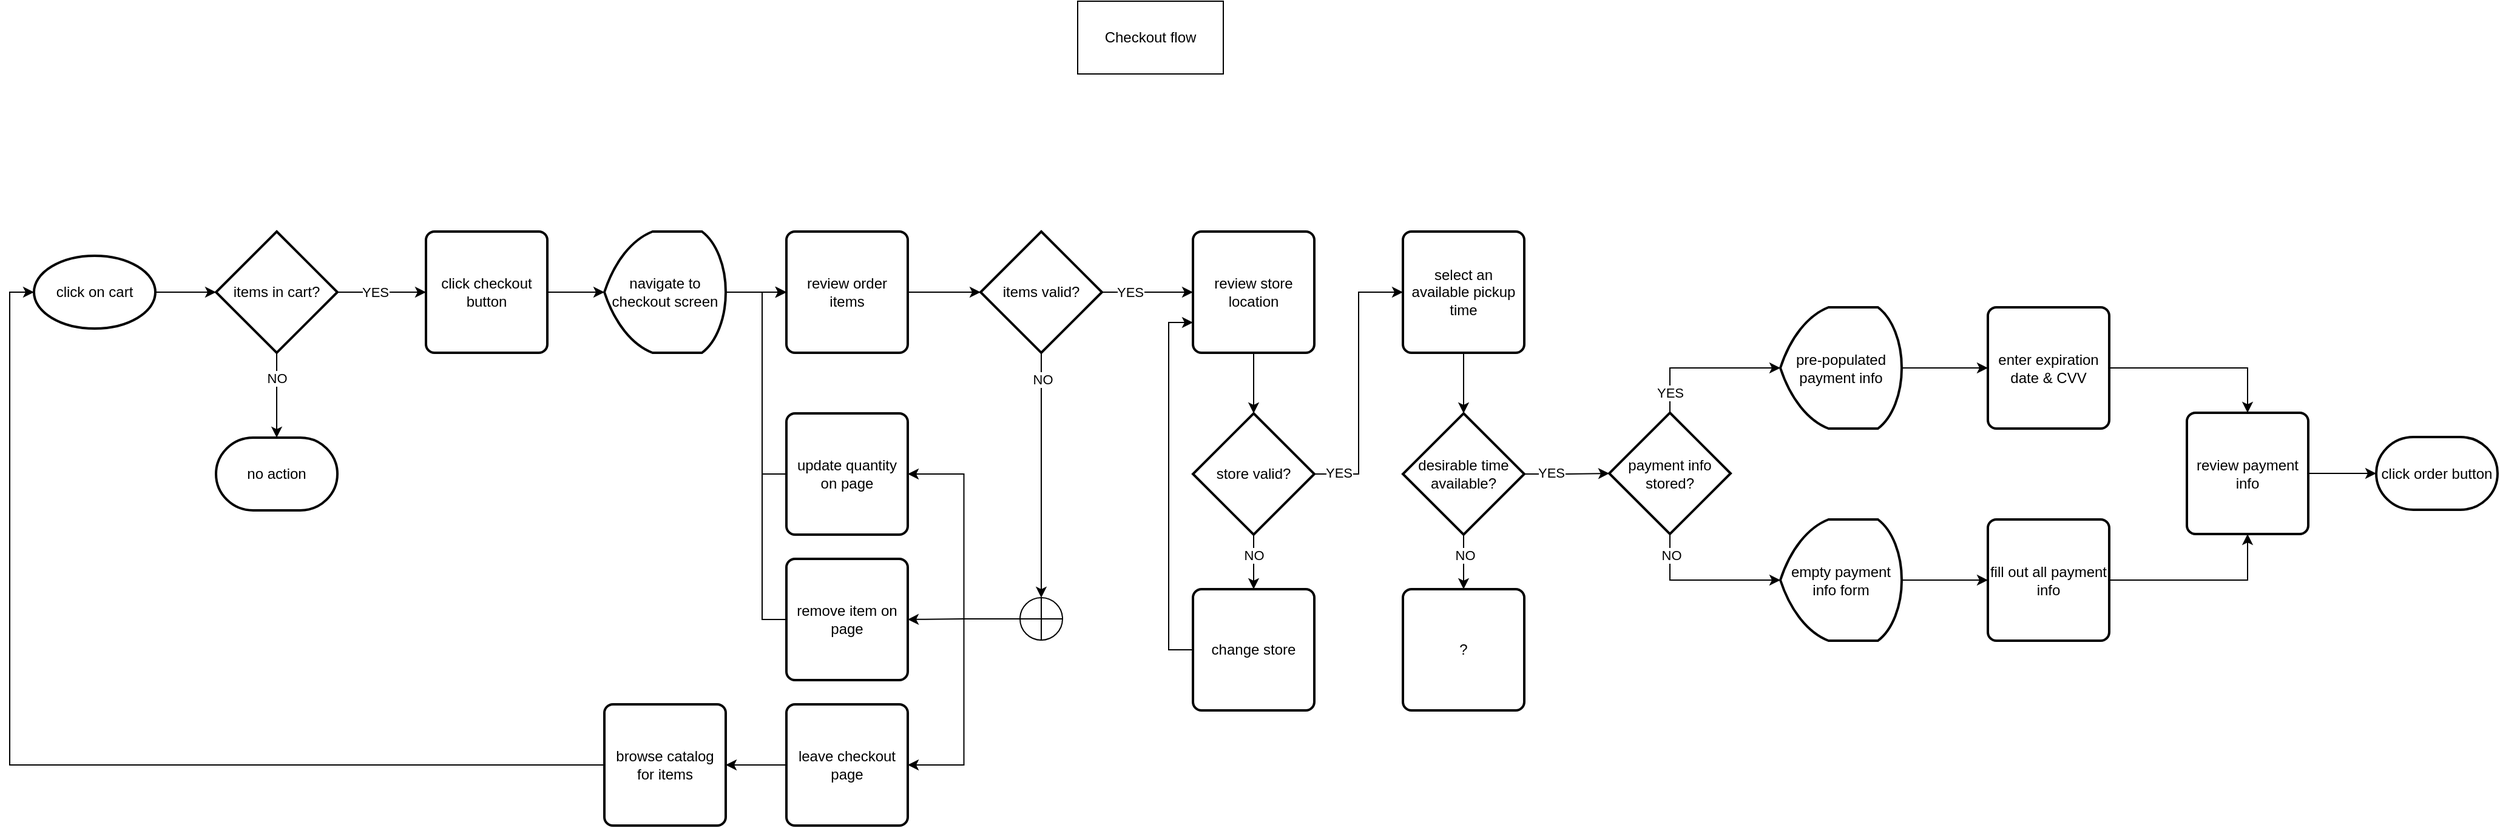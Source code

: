 <mxfile version="28.0.6" pages="2">
  <diagram name="checkout journey" id="23xNrlUQlM-qZtU020cy">
    <mxGraphModel dx="1685" dy="934" grid="1" gridSize="10" guides="1" tooltips="1" connect="1" arrows="1" fold="1" page="1" pageScale="1" pageWidth="850" pageHeight="1100" math="0" shadow="0">
      <root>
        <mxCell id="0" />
        <mxCell id="1" parent="0" />
        <mxCell id="z3mj2rHqbAHciCy6AM1l-1" value="Checkout flow" style="rounded=0;whiteSpace=wrap;html=1;" vertex="1" parent="1">
          <mxGeometry x="940" y="40" width="120" height="60" as="geometry" />
        </mxCell>
        <mxCell id="z3mj2rHqbAHciCy6AM1l-2" value="click on cart" style="strokeWidth=2;html=1;shape=mxgraph.flowchart.start_1;whiteSpace=wrap;" vertex="1" parent="1">
          <mxGeometry x="80" y="250" width="100" height="60" as="geometry" />
        </mxCell>
        <mxCell id="z3mj2rHqbAHciCy6AM1l-3" value="items in cart?" style="strokeWidth=2;html=1;shape=mxgraph.flowchart.decision;whiteSpace=wrap;" vertex="1" parent="1">
          <mxGeometry x="230" y="230" width="100" height="100" as="geometry" />
        </mxCell>
        <mxCell id="z3mj2rHqbAHciCy6AM1l-4" style="edgeStyle=orthogonalEdgeStyle;rounded=0;orthogonalLoop=1;jettySize=auto;html=1;exitX=1;exitY=0.5;exitDx=0;exitDy=0;exitPerimeter=0;entryX=0;entryY=0.5;entryDx=0;entryDy=0;entryPerimeter=0;" edge="1" parent="1" source="z3mj2rHqbAHciCy6AM1l-2" target="z3mj2rHqbAHciCy6AM1l-3">
          <mxGeometry relative="1" as="geometry" />
        </mxCell>
        <mxCell id="z3mj2rHqbAHciCy6AM1l-6" style="edgeStyle=orthogonalEdgeStyle;rounded=0;orthogonalLoop=1;jettySize=auto;html=1;exitX=1;exitY=0.5;exitDx=0;exitDy=0;exitPerimeter=0;entryX=0;entryY=0.5;entryDx=0;entryDy=0;" edge="1" parent="1" source="z3mj2rHqbAHciCy6AM1l-3" target="z3mj2rHqbAHciCy6AM1l-7">
          <mxGeometry relative="1" as="geometry">
            <mxPoint x="400" y="280" as="targetPoint" />
          </mxGeometry>
        </mxCell>
        <mxCell id="z3mj2rHqbAHciCy6AM1l-12" value="YES" style="edgeLabel;html=1;align=center;verticalAlign=middle;resizable=0;points=[];" vertex="1" connectable="0" parent="z3mj2rHqbAHciCy6AM1l-6">
          <mxGeometry x="-0.418" y="-4" relative="1" as="geometry">
            <mxPoint x="10" y="-4" as="offset" />
          </mxGeometry>
        </mxCell>
        <mxCell id="z3mj2rHqbAHciCy6AM1l-10" style="edgeStyle=orthogonalEdgeStyle;rounded=0;orthogonalLoop=1;jettySize=auto;html=1;exitX=1;exitY=0.5;exitDx=0;exitDy=0;entryX=0;entryY=0.5;entryDx=0;entryDy=0;" edge="1" parent="1" source="z3mj2rHqbAHciCy6AM1l-7" target="z3mj2rHqbAHciCy6AM1l-9">
          <mxGeometry relative="1" as="geometry" />
        </mxCell>
        <mxCell id="z3mj2rHqbAHciCy6AM1l-7" value="click checkout button" style="rounded=1;whiteSpace=wrap;html=1;absoluteArcSize=1;arcSize=14;strokeWidth=2;" vertex="1" parent="1">
          <mxGeometry x="403" y="230" width="100" height="100" as="geometry" />
        </mxCell>
        <mxCell id="z3mj2rHqbAHciCy6AM1l-122" style="edgeStyle=orthogonalEdgeStyle;rounded=0;orthogonalLoop=1;jettySize=auto;html=1;exitX=1;exitY=0.5;exitDx=0;exitDy=0;exitPerimeter=0;entryX=0;entryY=0.5;entryDx=0;entryDy=0;" edge="1" parent="1" source="z3mj2rHqbAHciCy6AM1l-9" target="z3mj2rHqbAHciCy6AM1l-11">
          <mxGeometry relative="1" as="geometry" />
        </mxCell>
        <mxCell id="z3mj2rHqbAHciCy6AM1l-9" value="navigate to checkout screen" style="rounded=1;whiteSpace=wrap;html=1;absoluteArcSize=1;arcSize=14;strokeWidth=2;shape=mxgraph.flowchart.display;" vertex="1" parent="1">
          <mxGeometry x="550" y="230" width="100" height="100" as="geometry" />
        </mxCell>
        <mxCell id="z3mj2rHqbAHciCy6AM1l-11" value="review order items" style="rounded=1;whiteSpace=wrap;html=1;absoluteArcSize=1;arcSize=14;strokeWidth=2;" vertex="1" parent="1">
          <mxGeometry x="700" y="230" width="100" height="100" as="geometry" />
        </mxCell>
        <mxCell id="z3mj2rHqbAHciCy6AM1l-18" value="review store location" style="rounded=1;whiteSpace=wrap;html=1;absoluteArcSize=1;arcSize=14;strokeWidth=2;" vertex="1" parent="1">
          <mxGeometry x="1035" y="230" width="100" height="100" as="geometry" />
        </mxCell>
        <mxCell id="z3mj2rHqbAHciCy6AM1l-137" style="edgeStyle=orthogonalEdgeStyle;rounded=0;orthogonalLoop=1;jettySize=auto;html=1;exitX=1;exitY=0.5;exitDx=0;exitDy=0;exitPerimeter=0;entryX=0;entryY=0.5;entryDx=0;entryDy=0;" edge="1" parent="1" source="z3mj2rHqbAHciCy6AM1l-20" target="z3mj2rHqbAHciCy6AM1l-18">
          <mxGeometry relative="1" as="geometry" />
        </mxCell>
        <mxCell id="z3mj2rHqbAHciCy6AM1l-138" value="YES" style="edgeLabel;html=1;align=center;verticalAlign=middle;resizable=0;points=[];" vertex="1" connectable="0" parent="z3mj2rHqbAHciCy6AM1l-137">
          <mxGeometry x="-0.493" relative="1" as="geometry">
            <mxPoint x="4" as="offset" />
          </mxGeometry>
        </mxCell>
        <mxCell id="z3mj2rHqbAHciCy6AM1l-20" value="items valid?" style="strokeWidth=2;html=1;shape=mxgraph.flowchart.decision;whiteSpace=wrap;" vertex="1" parent="1">
          <mxGeometry x="860" y="230" width="100" height="100" as="geometry" />
        </mxCell>
        <mxCell id="z3mj2rHqbAHciCy6AM1l-84" style="edgeStyle=orthogonalEdgeStyle;rounded=0;orthogonalLoop=1;jettySize=auto;html=1;exitX=0;exitY=0.5;exitDx=0;exitDy=0;entryX=0;entryY=0.75;entryDx=0;entryDy=0;" edge="1" parent="1" source="z3mj2rHqbAHciCy6AM1l-25" target="z3mj2rHqbAHciCy6AM1l-18">
          <mxGeometry relative="1" as="geometry" />
        </mxCell>
        <mxCell id="z3mj2rHqbAHciCy6AM1l-25" value="change store" style="rounded=1;whiteSpace=wrap;html=1;absoluteArcSize=1;arcSize=14;strokeWidth=2;" vertex="1" parent="1">
          <mxGeometry x="1035" y="525" width="100" height="100" as="geometry" />
        </mxCell>
        <mxCell id="z3mj2rHqbAHciCy6AM1l-39" style="edgeStyle=orthogonalEdgeStyle;rounded=0;orthogonalLoop=1;jettySize=auto;html=1;exitX=1;exitY=0.5;exitDx=0;exitDy=0;exitPerimeter=0;entryX=0;entryY=0.5;entryDx=0;entryDy=0;" edge="1" parent="1" source="z3mj2rHqbAHciCy6AM1l-37" target="z3mj2rHqbAHciCy6AM1l-44">
          <mxGeometry relative="1" as="geometry">
            <mxPoint x="1218" y="280" as="targetPoint" />
          </mxGeometry>
        </mxCell>
        <mxCell id="z3mj2rHqbAHciCy6AM1l-40" value="YES" style="edgeLabel;html=1;align=center;verticalAlign=middle;resizable=0;points=[];" vertex="1" connectable="0" parent="z3mj2rHqbAHciCy6AM1l-39">
          <mxGeometry x="-0.815" y="-2" relative="1" as="geometry">
            <mxPoint x="-1" y="-3" as="offset" />
          </mxGeometry>
        </mxCell>
        <mxCell id="z3mj2rHqbAHciCy6AM1l-82" style="edgeStyle=orthogonalEdgeStyle;rounded=0;orthogonalLoop=1;jettySize=auto;html=1;exitX=0.5;exitY=1;exitDx=0;exitDy=0;exitPerimeter=0;entryX=0.5;entryY=0;entryDx=0;entryDy=0;" edge="1" parent="1" source="z3mj2rHqbAHciCy6AM1l-37" target="z3mj2rHqbAHciCy6AM1l-25">
          <mxGeometry relative="1" as="geometry" />
        </mxCell>
        <mxCell id="z3mj2rHqbAHciCy6AM1l-83" value="NO" style="edgeLabel;html=1;align=center;verticalAlign=middle;resizable=0;points=[];" vertex="1" connectable="0" parent="z3mj2rHqbAHciCy6AM1l-82">
          <mxGeometry x="-0.244" relative="1" as="geometry">
            <mxPoint as="offset" />
          </mxGeometry>
        </mxCell>
        <mxCell id="z3mj2rHqbAHciCy6AM1l-37" value="store valid?" style="strokeWidth=2;html=1;shape=mxgraph.flowchart.decision;whiteSpace=wrap;" vertex="1" parent="1">
          <mxGeometry x="1035" y="380" width="100" height="100" as="geometry" />
        </mxCell>
        <mxCell id="z3mj2rHqbAHciCy6AM1l-38" style="edgeStyle=orthogonalEdgeStyle;rounded=0;orthogonalLoop=1;jettySize=auto;html=1;exitX=0.5;exitY=1;exitDx=0;exitDy=0;entryX=0.5;entryY=0;entryDx=0;entryDy=0;entryPerimeter=0;" edge="1" parent="1" source="z3mj2rHqbAHciCy6AM1l-18" target="z3mj2rHqbAHciCy6AM1l-37">
          <mxGeometry relative="1" as="geometry" />
        </mxCell>
        <mxCell id="z3mj2rHqbAHciCy6AM1l-41" value="?" style="rounded=1;whiteSpace=wrap;html=1;absoluteArcSize=1;arcSize=14;strokeWidth=2;" vertex="1" parent="1">
          <mxGeometry x="1208" y="525" width="100" height="100" as="geometry" />
        </mxCell>
        <mxCell id="z3mj2rHqbAHciCy6AM1l-44" value="select an available pickup time" style="rounded=1;whiteSpace=wrap;html=1;absoluteArcSize=1;arcSize=14;strokeWidth=2;" vertex="1" parent="1">
          <mxGeometry x="1208" y="230" width="100" height="100" as="geometry" />
        </mxCell>
        <mxCell id="z3mj2rHqbAHciCy6AM1l-141" style="edgeStyle=orthogonalEdgeStyle;rounded=0;orthogonalLoop=1;jettySize=auto;html=1;exitX=0.5;exitY=1;exitDx=0;exitDy=0;exitPerimeter=0;entryX=0.5;entryY=0;entryDx=0;entryDy=0;" edge="1" parent="1" source="z3mj2rHqbAHciCy6AM1l-45" target="z3mj2rHqbAHciCy6AM1l-41">
          <mxGeometry relative="1" as="geometry" />
        </mxCell>
        <mxCell id="z3mj2rHqbAHciCy6AM1l-142" value="NO" style="edgeLabel;html=1;align=center;verticalAlign=middle;resizable=0;points=[];" vertex="1" connectable="0" parent="z3mj2rHqbAHciCy6AM1l-141">
          <mxGeometry x="-0.244" y="1" relative="1" as="geometry">
            <mxPoint as="offset" />
          </mxGeometry>
        </mxCell>
        <mxCell id="z3mj2rHqbAHciCy6AM1l-45" value="desirable time available?" style="strokeWidth=2;html=1;shape=mxgraph.flowchart.decision;whiteSpace=wrap;" vertex="1" parent="1">
          <mxGeometry x="1208" y="380" width="100" height="100" as="geometry" />
        </mxCell>
        <mxCell id="z3mj2rHqbAHciCy6AM1l-46" style="edgeStyle=orthogonalEdgeStyle;rounded=0;orthogonalLoop=1;jettySize=auto;html=1;exitX=0.5;exitY=1;exitDx=0;exitDy=0;entryX=0.5;entryY=0;entryDx=0;entryDy=0;entryPerimeter=0;" edge="1" parent="1" source="z3mj2rHqbAHciCy6AM1l-44" target="z3mj2rHqbAHciCy6AM1l-45">
          <mxGeometry relative="1" as="geometry" />
        </mxCell>
        <mxCell id="z3mj2rHqbAHciCy6AM1l-60" style="edgeStyle=orthogonalEdgeStyle;rounded=0;orthogonalLoop=1;jettySize=auto;html=1;exitX=0.5;exitY=0;exitDx=0;exitDy=0;exitPerimeter=0;" edge="1" parent="1" source="z3mj2rHqbAHciCy6AM1l-52" target="z3mj2rHqbAHciCy6AM1l-54">
          <mxGeometry relative="1" as="geometry" />
        </mxCell>
        <mxCell id="z3mj2rHqbAHciCy6AM1l-64" value="YES" style="edgeLabel;html=1;align=center;verticalAlign=middle;resizable=0;points=[];" vertex="1" connectable="0" parent="z3mj2rHqbAHciCy6AM1l-60">
          <mxGeometry x="-0.742" relative="1" as="geometry">
            <mxPoint as="offset" />
          </mxGeometry>
        </mxCell>
        <mxCell id="z3mj2rHqbAHciCy6AM1l-52" value="payment info stored?" style="strokeWidth=2;html=1;shape=mxgraph.flowchart.decision;whiteSpace=wrap;" vertex="1" parent="1">
          <mxGeometry x="1378" y="379.5" width="100" height="100" as="geometry" />
        </mxCell>
        <mxCell id="z3mj2rHqbAHciCy6AM1l-72" style="edgeStyle=orthogonalEdgeStyle;rounded=0;orthogonalLoop=1;jettySize=auto;html=1;exitX=1;exitY=0.5;exitDx=0;exitDy=0;exitPerimeter=0;entryX=0;entryY=0.5;entryDx=0;entryDy=0;" edge="1" parent="1" source="z3mj2rHqbAHciCy6AM1l-54" target="z3mj2rHqbAHciCy6AM1l-70">
          <mxGeometry relative="1" as="geometry" />
        </mxCell>
        <mxCell id="z3mj2rHqbAHciCy6AM1l-54" value="pre-populated payment info" style="rounded=1;whiteSpace=wrap;html=1;absoluteArcSize=1;arcSize=14;strokeWidth=2;shape=mxgraph.flowchart.display;" vertex="1" parent="1">
          <mxGeometry x="1519" y="292.5" width="100" height="100" as="geometry" />
        </mxCell>
        <mxCell id="z3mj2rHqbAHciCy6AM1l-67" style="edgeStyle=orthogonalEdgeStyle;rounded=0;orthogonalLoop=1;jettySize=auto;html=1;exitX=1;exitY=0.5;exitDx=0;exitDy=0;exitPerimeter=0;entryX=0;entryY=0.5;entryDx=0;entryDy=0;" edge="1" parent="1" source="z3mj2rHqbAHciCy6AM1l-61" target="z3mj2rHqbAHciCy6AM1l-66">
          <mxGeometry relative="1" as="geometry" />
        </mxCell>
        <mxCell id="z3mj2rHqbAHciCy6AM1l-61" value="empty payment info form" style="rounded=1;whiteSpace=wrap;html=1;absoluteArcSize=1;arcSize=14;strokeWidth=2;shape=mxgraph.flowchart.display;" vertex="1" parent="1">
          <mxGeometry x="1519" y="467.5" width="100" height="100" as="geometry" />
        </mxCell>
        <mxCell id="z3mj2rHqbAHciCy6AM1l-63" style="edgeStyle=orthogonalEdgeStyle;rounded=0;orthogonalLoop=1;jettySize=auto;html=1;exitX=0.5;exitY=1;exitDx=0;exitDy=0;exitPerimeter=0;entryX=0;entryY=0.5;entryDx=0;entryDy=0;entryPerimeter=0;" edge="1" parent="1" source="z3mj2rHqbAHciCy6AM1l-52" target="z3mj2rHqbAHciCy6AM1l-61">
          <mxGeometry relative="1" as="geometry" />
        </mxCell>
        <mxCell id="z3mj2rHqbAHciCy6AM1l-65" value="NO" style="edgeLabel;html=1;align=center;verticalAlign=middle;resizable=0;points=[];" vertex="1" connectable="0" parent="z3mj2rHqbAHciCy6AM1l-63">
          <mxGeometry x="-0.739" y="1" relative="1" as="geometry">
            <mxPoint as="offset" />
          </mxGeometry>
        </mxCell>
        <mxCell id="z3mj2rHqbAHciCy6AM1l-74" style="edgeStyle=orthogonalEdgeStyle;rounded=0;orthogonalLoop=1;jettySize=auto;html=1;exitX=1;exitY=0.5;exitDx=0;exitDy=0;entryX=0.5;entryY=1;entryDx=0;entryDy=0;" edge="1" parent="1" source="z3mj2rHqbAHciCy6AM1l-66" target="z3mj2rHqbAHciCy6AM1l-68">
          <mxGeometry relative="1" as="geometry" />
        </mxCell>
        <mxCell id="z3mj2rHqbAHciCy6AM1l-66" value="fill out all payment info" style="rounded=1;whiteSpace=wrap;html=1;absoluteArcSize=1;arcSize=14;strokeWidth=2;" vertex="1" parent="1">
          <mxGeometry x="1690" y="467.5" width="100" height="100" as="geometry" />
        </mxCell>
        <mxCell id="z3mj2rHqbAHciCy6AM1l-76" style="edgeStyle=orthogonalEdgeStyle;rounded=0;orthogonalLoop=1;jettySize=auto;html=1;exitX=1;exitY=0.5;exitDx=0;exitDy=0;" edge="1" parent="1" source="z3mj2rHqbAHciCy6AM1l-68" target="z3mj2rHqbAHciCy6AM1l-75">
          <mxGeometry relative="1" as="geometry" />
        </mxCell>
        <mxCell id="z3mj2rHqbAHciCy6AM1l-68" value="review payment info" style="rounded=1;whiteSpace=wrap;html=1;absoluteArcSize=1;arcSize=14;strokeWidth=2;" vertex="1" parent="1">
          <mxGeometry x="1854" y="379.5" width="100" height="100" as="geometry" />
        </mxCell>
        <mxCell id="z3mj2rHqbAHciCy6AM1l-73" style="edgeStyle=orthogonalEdgeStyle;rounded=0;orthogonalLoop=1;jettySize=auto;html=1;exitX=1;exitY=0.5;exitDx=0;exitDy=0;entryX=0.5;entryY=0;entryDx=0;entryDy=0;" edge="1" parent="1" source="z3mj2rHqbAHciCy6AM1l-70" target="z3mj2rHqbAHciCy6AM1l-68">
          <mxGeometry relative="1" as="geometry" />
        </mxCell>
        <mxCell id="z3mj2rHqbAHciCy6AM1l-70" value="enter expiration date &amp;amp; CVV" style="rounded=1;whiteSpace=wrap;html=1;absoluteArcSize=1;arcSize=14;strokeWidth=2;" vertex="1" parent="1">
          <mxGeometry x="1690" y="292.5" width="100" height="100" as="geometry" />
        </mxCell>
        <mxCell id="z3mj2rHqbAHciCy6AM1l-75" value="click order button" style="strokeWidth=2;html=1;shape=mxgraph.flowchart.terminator;whiteSpace=wrap;" vertex="1" parent="1">
          <mxGeometry x="2010" y="399.5" width="100" height="60" as="geometry" />
        </mxCell>
        <mxCell id="z3mj2rHqbAHciCy6AM1l-78" value="no action" style="strokeWidth=2;html=1;shape=mxgraph.flowchart.terminator;whiteSpace=wrap;" vertex="1" parent="1">
          <mxGeometry x="230" y="400" width="100" height="60" as="geometry" />
        </mxCell>
        <mxCell id="z3mj2rHqbAHciCy6AM1l-129" style="edgeStyle=orthogonalEdgeStyle;rounded=0;orthogonalLoop=1;jettySize=auto;html=1;exitX=0;exitY=0.5;exitDx=0;exitDy=0;entryX=0;entryY=0.5;entryDx=0;entryDy=0;" edge="1" parent="1" source="z3mj2rHqbAHciCy6AM1l-90" target="z3mj2rHqbAHciCy6AM1l-11">
          <mxGeometry relative="1" as="geometry" />
        </mxCell>
        <mxCell id="z3mj2rHqbAHciCy6AM1l-90" value="update quantity on page" style="rounded=1;whiteSpace=wrap;html=1;absoluteArcSize=1;arcSize=14;strokeWidth=2;" vertex="1" parent="1">
          <mxGeometry x="700" y="380" width="100" height="100" as="geometry" />
        </mxCell>
        <mxCell id="z3mj2rHqbAHciCy6AM1l-133" value="" style="edgeStyle=orthogonalEdgeStyle;rounded=0;orthogonalLoop=1;jettySize=auto;html=1;" edge="1" parent="1" source="z3mj2rHqbAHciCy6AM1l-93" target="z3mj2rHqbAHciCy6AM1l-132">
          <mxGeometry relative="1" as="geometry" />
        </mxCell>
        <mxCell id="z3mj2rHqbAHciCy6AM1l-93" value="leave checkout page" style="rounded=1;whiteSpace=wrap;html=1;absoluteArcSize=1;arcSize=14;strokeWidth=2;" vertex="1" parent="1">
          <mxGeometry x="700" y="620" width="100" height="100" as="geometry" />
        </mxCell>
        <mxCell id="z3mj2rHqbAHciCy6AM1l-125" style="edgeStyle=orthogonalEdgeStyle;rounded=0;orthogonalLoop=1;jettySize=auto;html=1;exitX=0;exitY=0.5;exitDx=0;exitDy=0;exitPerimeter=0;entryX=1;entryY=0.5;entryDx=0;entryDy=0;" edge="1" parent="1" source="z3mj2rHqbAHciCy6AM1l-107" target="z3mj2rHqbAHciCy6AM1l-90">
          <mxGeometry relative="1" as="geometry" />
        </mxCell>
        <mxCell id="z3mj2rHqbAHciCy6AM1l-126" style="edgeStyle=orthogonalEdgeStyle;rounded=0;orthogonalLoop=1;jettySize=auto;html=1;exitX=0;exitY=0.5;exitDx=0;exitDy=0;exitPerimeter=0;entryX=1;entryY=0.5;entryDx=0;entryDy=0;" edge="1" parent="1" source="z3mj2rHqbAHciCy6AM1l-107" target="z3mj2rHqbAHciCy6AM1l-113">
          <mxGeometry relative="1" as="geometry" />
        </mxCell>
        <mxCell id="z3mj2rHqbAHciCy6AM1l-127" style="edgeStyle=orthogonalEdgeStyle;rounded=0;orthogonalLoop=1;jettySize=auto;html=1;exitX=0;exitY=0.5;exitDx=0;exitDy=0;exitPerimeter=0;entryX=1;entryY=0.5;entryDx=0;entryDy=0;" edge="1" parent="1" source="z3mj2rHqbAHciCy6AM1l-107" target="z3mj2rHqbAHciCy6AM1l-93">
          <mxGeometry relative="1" as="geometry" />
        </mxCell>
        <mxCell id="z3mj2rHqbAHciCy6AM1l-107" value="" style="verticalLabelPosition=bottom;verticalAlign=top;html=1;shape=mxgraph.flowchart.summing_function;" vertex="1" parent="1">
          <mxGeometry x="892.5" y="532" width="35" height="35" as="geometry" />
        </mxCell>
        <mxCell id="z3mj2rHqbAHciCy6AM1l-130" style="edgeStyle=orthogonalEdgeStyle;rounded=0;orthogonalLoop=1;jettySize=auto;html=1;exitX=0;exitY=0.5;exitDx=0;exitDy=0;entryX=0;entryY=0.5;entryDx=0;entryDy=0;" edge="1" parent="1" source="z3mj2rHqbAHciCy6AM1l-113" target="z3mj2rHqbAHciCy6AM1l-11">
          <mxGeometry relative="1" as="geometry">
            <mxPoint x="620" y="410" as="targetPoint" />
          </mxGeometry>
        </mxCell>
        <mxCell id="z3mj2rHqbAHciCy6AM1l-113" value="remove item on page" style="rounded=1;whiteSpace=wrap;html=1;absoluteArcSize=1;arcSize=14;strokeWidth=2;" vertex="1" parent="1">
          <mxGeometry x="700" y="500" width="100" height="100" as="geometry" />
        </mxCell>
        <mxCell id="z3mj2rHqbAHciCy6AM1l-118" style="edgeStyle=orthogonalEdgeStyle;rounded=0;orthogonalLoop=1;jettySize=auto;html=1;exitX=0;exitY=0.5;exitDx=0;exitDy=0;entryX=0;entryY=0.5;entryDx=0;entryDy=0;entryPerimeter=0;" edge="1" parent="1" source="z3mj2rHqbAHciCy6AM1l-132" target="z3mj2rHqbAHciCy6AM1l-2">
          <mxGeometry relative="1" as="geometry" />
        </mxCell>
        <mxCell id="z3mj2rHqbAHciCy6AM1l-123" style="edgeStyle=orthogonalEdgeStyle;rounded=0;orthogonalLoop=1;jettySize=auto;html=1;exitX=1;exitY=0.5;exitDx=0;exitDy=0;entryX=0;entryY=0.5;entryDx=0;entryDy=0;entryPerimeter=0;" edge="1" parent="1" source="z3mj2rHqbAHciCy6AM1l-11" target="z3mj2rHqbAHciCy6AM1l-20">
          <mxGeometry relative="1" as="geometry" />
        </mxCell>
        <mxCell id="z3mj2rHqbAHciCy6AM1l-124" style="edgeStyle=orthogonalEdgeStyle;rounded=0;orthogonalLoop=1;jettySize=auto;html=1;exitX=0.5;exitY=1;exitDx=0;exitDy=0;exitPerimeter=0;entryX=0.5;entryY=0;entryDx=0;entryDy=0;entryPerimeter=0;" edge="1" parent="1" source="z3mj2rHqbAHciCy6AM1l-20" target="z3mj2rHqbAHciCy6AM1l-107">
          <mxGeometry relative="1" as="geometry" />
        </mxCell>
        <mxCell id="z3mj2rHqbAHciCy6AM1l-131" value="NO" style="edgeLabel;html=1;align=center;verticalAlign=middle;resizable=0;points=[];" vertex="1" connectable="0" parent="z3mj2rHqbAHciCy6AM1l-124">
          <mxGeometry x="-0.785" y="1" relative="1" as="geometry">
            <mxPoint as="offset" />
          </mxGeometry>
        </mxCell>
        <mxCell id="z3mj2rHqbAHciCy6AM1l-132" value="browse catalog for items" style="rounded=1;whiteSpace=wrap;html=1;absoluteArcSize=1;arcSize=14;strokeWidth=2;" vertex="1" parent="1">
          <mxGeometry x="550" y="620" width="100" height="100" as="geometry" />
        </mxCell>
        <mxCell id="z3mj2rHqbAHciCy6AM1l-135" style="edgeStyle=orthogonalEdgeStyle;rounded=0;orthogonalLoop=1;jettySize=auto;html=1;exitX=0.5;exitY=1;exitDx=0;exitDy=0;exitPerimeter=0;entryX=0.5;entryY=0;entryDx=0;entryDy=0;entryPerimeter=0;" edge="1" parent="1" source="z3mj2rHqbAHciCy6AM1l-3" target="z3mj2rHqbAHciCy6AM1l-78">
          <mxGeometry relative="1" as="geometry" />
        </mxCell>
        <mxCell id="z3mj2rHqbAHciCy6AM1l-136" value="NO" style="edgeLabel;html=1;align=center;verticalAlign=middle;resizable=0;points=[];" vertex="1" connectable="0" parent="z3mj2rHqbAHciCy6AM1l-135">
          <mxGeometry x="-0.419" relative="1" as="geometry">
            <mxPoint as="offset" />
          </mxGeometry>
        </mxCell>
        <mxCell id="z3mj2rHqbAHciCy6AM1l-139" style="edgeStyle=orthogonalEdgeStyle;rounded=0;orthogonalLoop=1;jettySize=auto;html=1;exitX=1;exitY=0.5;exitDx=0;exitDy=0;exitPerimeter=0;entryX=0;entryY=0.5;entryDx=0;entryDy=0;entryPerimeter=0;" edge="1" parent="1" source="z3mj2rHqbAHciCy6AM1l-45" target="z3mj2rHqbAHciCy6AM1l-52">
          <mxGeometry relative="1" as="geometry" />
        </mxCell>
        <mxCell id="z3mj2rHqbAHciCy6AM1l-140" value="YES" style="edgeLabel;html=1;align=center;verticalAlign=middle;resizable=0;points=[];" vertex="1" connectable="0" parent="z3mj2rHqbAHciCy6AM1l-139">
          <mxGeometry x="-0.461" y="-3" relative="1" as="geometry">
            <mxPoint x="3" y="-4" as="offset" />
          </mxGeometry>
        </mxCell>
      </root>
    </mxGraphModel>
  </diagram>
  <diagram id="JbqUlM9Vkk_Koo6TxZ9B" name="Page-2">
    <mxGraphModel dx="1193" dy="794" grid="1" gridSize="10" guides="1" tooltips="1" connect="1" arrows="1" fold="1" page="1" pageScale="1" pageWidth="850" pageHeight="1100" math="0" shadow="0">
      <root>
        <mxCell id="0" />
        <mxCell id="1" parent="0" />
      </root>
    </mxGraphModel>
  </diagram>
</mxfile>
